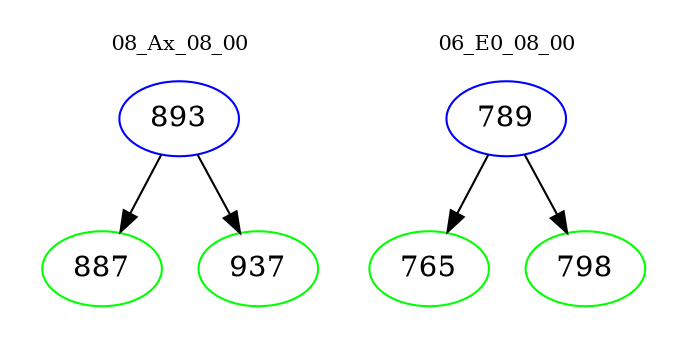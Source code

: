 digraph{
subgraph cluster_0 {
color = white
label = "08_Ax_08_00";
fontsize=10;
T0_893 [label="893", color="blue"]
T0_893 -> T0_887 [color="black"]
T0_887 [label="887", color="green"]
T0_893 -> T0_937 [color="black"]
T0_937 [label="937", color="green"]
}
subgraph cluster_1 {
color = white
label = "06_E0_08_00";
fontsize=10;
T1_789 [label="789", color="blue"]
T1_789 -> T1_765 [color="black"]
T1_765 [label="765", color="green"]
T1_789 -> T1_798 [color="black"]
T1_798 [label="798", color="green"]
}
}
